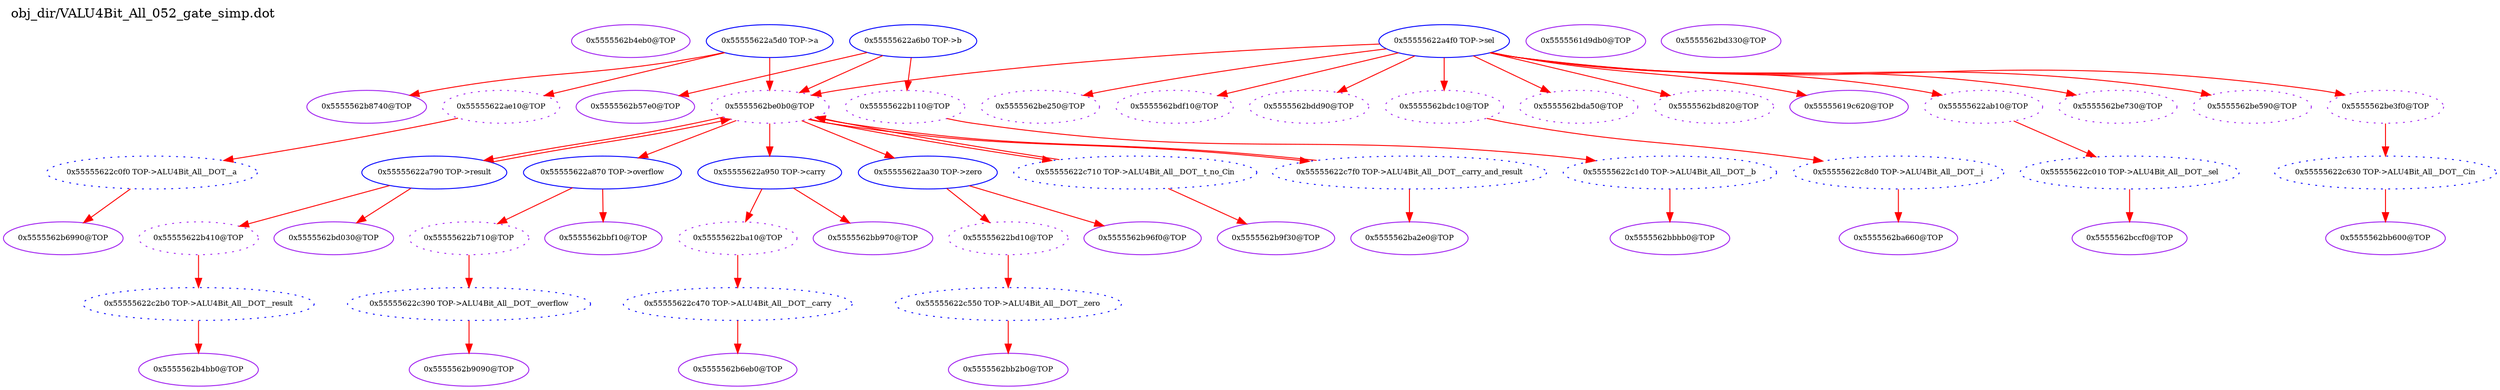 digraph v3graph {
	graph	[label="obj_dir/VALU4Bit_All_052_gate_simp.dot",
		 labelloc=t, labeljust=l,
		 //size="7.5,10",
		 rankdir=TB];
	n0	[fontsize=8 label="0x5555562b4eb0@TOP", color=purple];
	n1	[fontsize=8 label="0x55555622ab10@TOP", color=purple, style=dotted];
	n2	[fontsize=8 label="0x55555622a4f0 TOP->sel", color=blue];
	n3	[fontsize=8 label="0x55555622c010 TOP->ALU4Bit_All__DOT__sel", color=blue, style=dotted];
	n4	[fontsize=8 label="0x55555622ae10@TOP", color=purple, style=dotted];
	n5	[fontsize=8 label="0x55555622a5d0 TOP->a", color=blue];
	n6	[fontsize=8 label="0x55555622c0f0 TOP->ALU4Bit_All__DOT__a", color=blue, style=dotted];
	n7	[fontsize=8 label="0x55555622b110@TOP", color=purple, style=dotted];
	n8	[fontsize=8 label="0x55555622a6b0 TOP->b", color=blue];
	n9	[fontsize=8 label="0x55555622c1d0 TOP->ALU4Bit_All__DOT__b", color=blue, style=dotted];
	n10	[fontsize=8 label="0x55555622b410@TOP", color=purple, style=dotted];
	n11	[fontsize=8 label="0x55555622a790 TOP->result", color=blue];
	n12	[fontsize=8 label="0x55555622c2b0 TOP->ALU4Bit_All__DOT__result", color=blue, style=dotted];
	n13	[fontsize=8 label="0x55555622b710@TOP", color=purple, style=dotted];
	n14	[fontsize=8 label="0x55555622a870 TOP->overflow", color=blue];
	n15	[fontsize=8 label="0x55555622c390 TOP->ALU4Bit_All__DOT__overflow", color=blue, style=dotted];
	n16	[fontsize=8 label="0x55555622ba10@TOP", color=purple, style=dotted];
	n17	[fontsize=8 label="0x55555622a950 TOP->carry", color=blue];
	n18	[fontsize=8 label="0x55555622c470 TOP->ALU4Bit_All__DOT__carry", color=blue, style=dotted];
	n19	[fontsize=8 label="0x55555622bd10@TOP", color=purple, style=dotted];
	n20	[fontsize=8 label="0x55555622aa30 TOP->zero", color=blue];
	n21	[fontsize=8 label="0x55555622c550 TOP->ALU4Bit_All__DOT__zero", color=blue, style=dotted];
	n22	[fontsize=8 label="0x5555562be730@TOP", color=purple, style=dotted];
	n23	[fontsize=8 label="0x5555562be590@TOP", color=purple, style=dotted];
	n24	[fontsize=8 label="0x5555562be3f0@TOP", color=purple, style=dotted];
	n25	[fontsize=8 label="0x55555622c630 TOP->ALU4Bit_All__DOT__Cin", color=blue, style=dotted];
	n26	[fontsize=8 label="0x5555562be250@TOP", color=purple, style=dotted];
	n27	[fontsize=8 label="0x5555562be0b0@TOP", color=purple, style=dotted];
	n28	[fontsize=8 label="0x55555622c710 TOP->ALU4Bit_All__DOT__t_no_Cin", color=blue, style=dotted];
	n29	[fontsize=8 label="0x55555622c7f0 TOP->ALU4Bit_All__DOT__carry_and_result", color=blue, style=dotted];
	n30	[fontsize=8 label="0x5555562bdf10@TOP", color=purple, style=dotted];
	n31	[fontsize=8 label="0x5555562bdd90@TOP", color=purple, style=dotted];
	n32	[fontsize=8 label="0x5555562bdc10@TOP", color=purple, style=dotted];
	n33	[fontsize=8 label="0x55555622c8d0 TOP->ALU4Bit_All__DOT__i", color=blue, style=dotted];
	n34	[fontsize=8 label="0x5555562bda50@TOP", color=purple, style=dotted];
	n35	[fontsize=8 label="0x5555562bd820@TOP", color=purple, style=dotted];
	n36	[fontsize=8 label="0x5555561d9db0@TOP", color=purple];
	n37	[fontsize=8 label="0x5555562bd330@TOP", color=purple];
	n38	[fontsize=8 label="0x55555619c620@TOP", color=purple];
	n39	[fontsize=8 label="0x5555562b8740@TOP", color=purple];
	n40	[fontsize=8 label="0x5555562b57e0@TOP", color=purple];
	n41	[fontsize=8 label="0x5555562bd030@TOP", color=purple];
	n42	[fontsize=8 label="0x5555562bbf10@TOP", color=purple];
	n43	[fontsize=8 label="0x5555562bb970@TOP", color=purple];
	n44	[fontsize=8 label="0x5555562b96f0@TOP", color=purple];
	n45	[fontsize=8 label="0x5555562bccf0@TOP", color=purple];
	n46	[fontsize=8 label="0x5555562b6990@TOP", color=purple];
	n47	[fontsize=8 label="0x5555562bbbb0@TOP", color=purple];
	n48	[fontsize=8 label="0x5555562b4bb0@TOP", color=purple];
	n49	[fontsize=8 label="0x5555562b9090@TOP", color=purple];
	n50	[fontsize=8 label="0x5555562b6eb0@TOP", color=purple];
	n51	[fontsize=8 label="0x5555562bb2b0@TOP", color=purple];
	n52	[fontsize=8 label="0x5555562bb600@TOP", color=purple];
	n53	[fontsize=8 label="0x5555562b9f30@TOP", color=purple];
	n54	[fontsize=8 label="0x5555562ba2e0@TOP", color=purple];
	n55	[fontsize=8 label="0x5555562ba660@TOP", color=purple];
	n1 -> n3 [fontsize=8 label="" weight=1 color=red];
	n2 -> n1 [fontsize=8 label="" weight=1 color=red];
	n2 -> n22 [fontsize=8 label="" weight=1 color=red];
	n2 -> n23 [fontsize=8 label="" weight=2 color=red];
	n2 -> n24 [fontsize=8 label="" weight=4 color=red];
	n2 -> n26 [fontsize=8 label="" weight=3 color=red];
	n2 -> n27 [fontsize=8 label="" weight=7 color=red];
	n2 -> n30 [fontsize=8 label="" weight=3 color=red];
	n2 -> n31 [fontsize=8 label="" weight=2 color=red];
	n2 -> n32 [fontsize=8 label="" weight=5 color=red];
	n2 -> n34 [fontsize=8 label="" weight=3 color=red];
	n2 -> n35 [fontsize=8 label="" weight=3 color=red];
	n2 -> n38 [fontsize=8 label="" weight=1 color=red];
	n3 -> n45 [fontsize=8 label="" weight=1 color=red];
	n4 -> n6 [fontsize=8 label="" weight=1 color=red];
	n5 -> n4 [fontsize=8 label="" weight=1 color=red];
	n5 -> n27 [fontsize=8 label="" weight=21 color=red];
	n5 -> n39 [fontsize=8 label="" weight=1 color=red];
	n6 -> n46 [fontsize=8 label="" weight=1 color=red];
	n7 -> n9 [fontsize=8 label="" weight=1 color=red];
	n8 -> n7 [fontsize=8 label="" weight=1 color=red];
	n8 -> n27 [fontsize=8 label="" weight=14 color=red];
	n8 -> n40 [fontsize=8 label="" weight=1 color=red];
	n9 -> n47 [fontsize=8 label="" weight=1 color=red];
	n10 -> n12 [fontsize=8 label="" weight=1 color=red];
	n11 -> n10 [fontsize=8 label="" weight=1 color=red];
	n11 -> n27 [fontsize=8 label="" weight=10 color=red];
	n11 -> n41 [fontsize=8 label="" weight=1 color=red];
	n12 -> n48 [fontsize=8 label="" weight=1 color=red];
	n13 -> n15 [fontsize=8 label="" weight=1 color=red];
	n14 -> n13 [fontsize=8 label="" weight=1 color=red];
	n14 -> n42 [fontsize=8 label="" weight=1 color=red];
	n15 -> n49 [fontsize=8 label="" weight=1 color=red];
	n16 -> n18 [fontsize=8 label="" weight=1 color=red];
	n17 -> n16 [fontsize=8 label="" weight=1 color=red];
	n17 -> n43 [fontsize=8 label="" weight=1 color=red];
	n18 -> n50 [fontsize=8 label="" weight=1 color=red];
	n19 -> n21 [fontsize=8 label="" weight=1 color=red];
	n20 -> n19 [fontsize=8 label="" weight=1 color=red];
	n20 -> n44 [fontsize=8 label="" weight=1 color=red];
	n21 -> n51 [fontsize=8 label="" weight=1 color=red];
	n24 -> n25 [fontsize=8 label="" weight=3 color=red];
	n25 -> n52 [fontsize=8 label="" weight=1 color=red];
	n27 -> n11 [fontsize=8 label="" weight=12 color=red];
	n27 -> n20 [fontsize=8 label="" weight=8 color=red];
	n27 -> n17 [fontsize=8 label="" weight=8 color=red];
	n27 -> n14 [fontsize=8 label="" weight=8 color=red];
	n27 -> n28 [fontsize=8 label="" weight=2 color=red];
	n27 -> n29 [fontsize=8 label="" weight=2 color=red];
	n28 -> n27 [fontsize=8 label="" weight=4 color=red];
	n28 -> n53 [fontsize=8 label="" weight=1 color=red];
	n29 -> n27 [fontsize=8 label="" weight=4 color=red];
	n29 -> n54 [fontsize=8 label="" weight=1 color=red];
	n32 -> n33 [fontsize=8 label="" weight=3 color=red];
	n33 -> n55 [fontsize=8 label="" weight=1 color=red];
}
